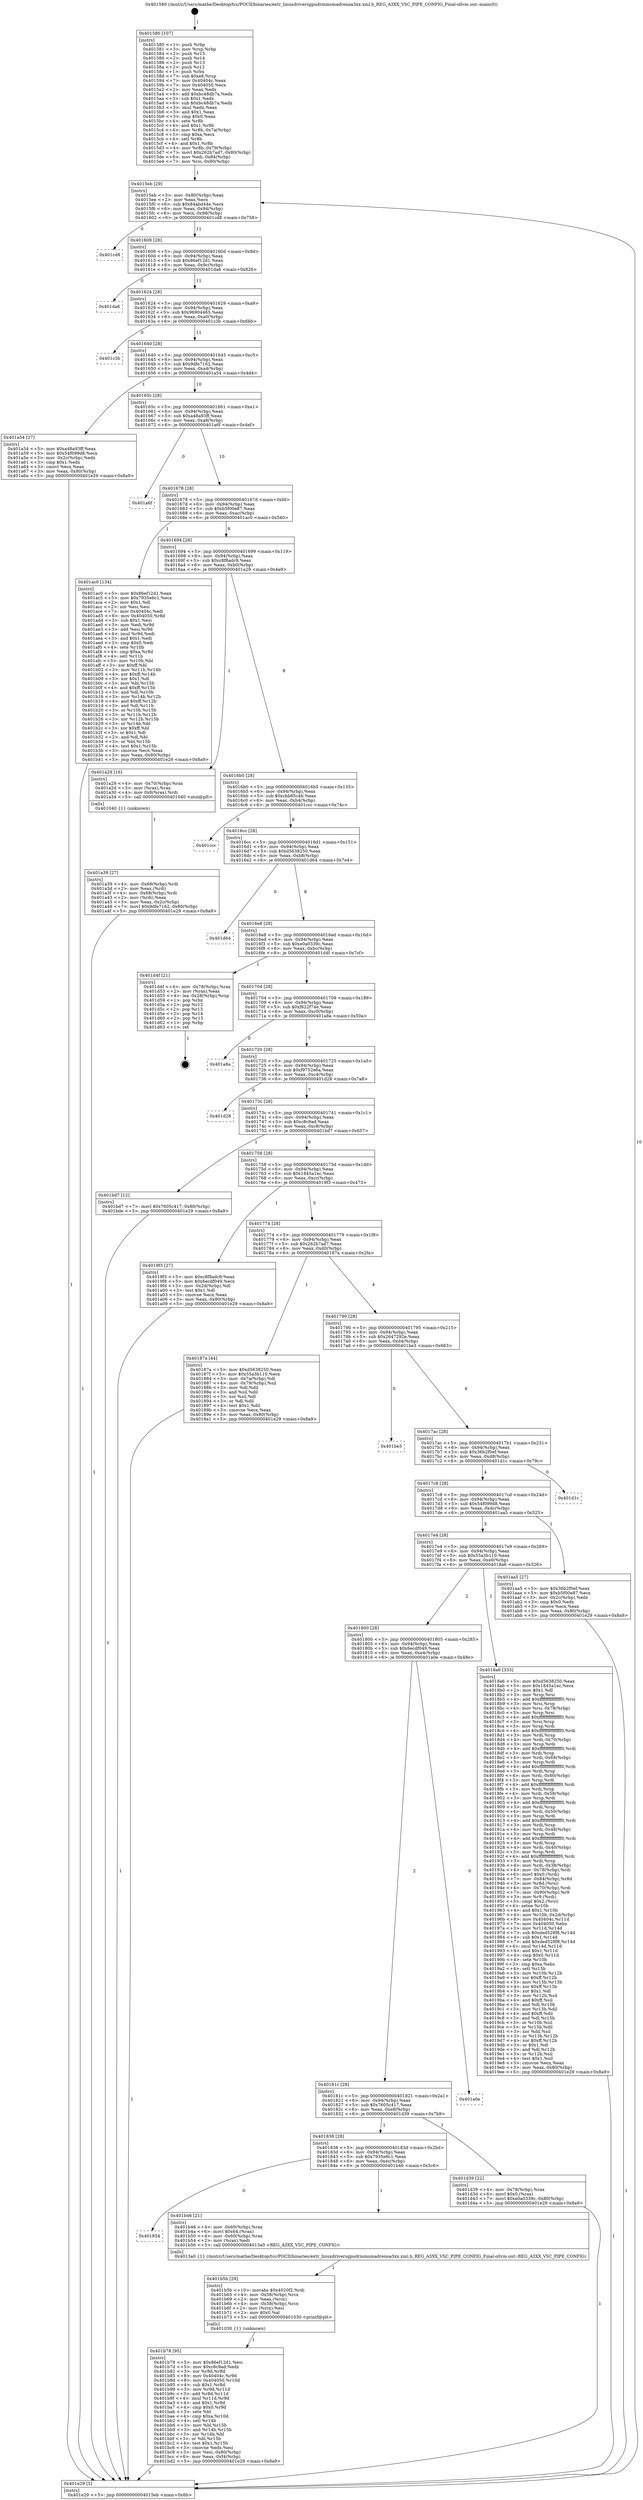 digraph "0x401580" {
  label = "0x401580 (/mnt/c/Users/mathe/Desktop/tcc/POCII/binaries/extr_linuxdriversgpudrmmsmadrenoa3xx.xml.h_REG_A3XX_VSC_PIPE_CONFIG_Final-ollvm.out::main(0))"
  labelloc = "t"
  node[shape=record]

  Entry [label="",width=0.3,height=0.3,shape=circle,fillcolor=black,style=filled]
  "0x4015eb" [label="{
     0x4015eb [29]\l
     | [instrs]\l
     &nbsp;&nbsp;0x4015eb \<+3\>: mov -0x80(%rbp),%eax\l
     &nbsp;&nbsp;0x4015ee \<+2\>: mov %eax,%ecx\l
     &nbsp;&nbsp;0x4015f0 \<+6\>: sub $0x84abd44e,%ecx\l
     &nbsp;&nbsp;0x4015f6 \<+6\>: mov %eax,-0x94(%rbp)\l
     &nbsp;&nbsp;0x4015fc \<+6\>: mov %ecx,-0x98(%rbp)\l
     &nbsp;&nbsp;0x401602 \<+6\>: je 0000000000401cd8 \<main+0x758\>\l
  }"]
  "0x401cd8" [label="{
     0x401cd8\l
  }", style=dashed]
  "0x401608" [label="{
     0x401608 [28]\l
     | [instrs]\l
     &nbsp;&nbsp;0x401608 \<+5\>: jmp 000000000040160d \<main+0x8d\>\l
     &nbsp;&nbsp;0x40160d \<+6\>: mov -0x94(%rbp),%eax\l
     &nbsp;&nbsp;0x401613 \<+5\>: sub $0x86ef12d1,%eax\l
     &nbsp;&nbsp;0x401618 \<+6\>: mov %eax,-0x9c(%rbp)\l
     &nbsp;&nbsp;0x40161e \<+6\>: je 0000000000401da6 \<main+0x826\>\l
  }"]
  Exit [label="",width=0.3,height=0.3,shape=circle,fillcolor=black,style=filled,peripheries=2]
  "0x401da6" [label="{
     0x401da6\l
  }", style=dashed]
  "0x401624" [label="{
     0x401624 [28]\l
     | [instrs]\l
     &nbsp;&nbsp;0x401624 \<+5\>: jmp 0000000000401629 \<main+0xa9\>\l
     &nbsp;&nbsp;0x401629 \<+6\>: mov -0x94(%rbp),%eax\l
     &nbsp;&nbsp;0x40162f \<+5\>: sub $0x96904465,%eax\l
     &nbsp;&nbsp;0x401634 \<+6\>: mov %eax,-0xa0(%rbp)\l
     &nbsp;&nbsp;0x40163a \<+6\>: je 0000000000401c3b \<main+0x6bb\>\l
  }"]
  "0x401b78" [label="{
     0x401b78 [95]\l
     | [instrs]\l
     &nbsp;&nbsp;0x401b78 \<+5\>: mov $0x86ef12d1,%esi\l
     &nbsp;&nbsp;0x401b7d \<+5\>: mov $0xc8c9ad,%edx\l
     &nbsp;&nbsp;0x401b82 \<+3\>: xor %r8d,%r8d\l
     &nbsp;&nbsp;0x401b85 \<+8\>: mov 0x40404c,%r9d\l
     &nbsp;&nbsp;0x401b8d \<+8\>: mov 0x404050,%r10d\l
     &nbsp;&nbsp;0x401b95 \<+4\>: sub $0x1,%r8d\l
     &nbsp;&nbsp;0x401b99 \<+3\>: mov %r9d,%r11d\l
     &nbsp;&nbsp;0x401b9c \<+3\>: add %r8d,%r11d\l
     &nbsp;&nbsp;0x401b9f \<+4\>: imul %r11d,%r9d\l
     &nbsp;&nbsp;0x401ba3 \<+4\>: and $0x1,%r9d\l
     &nbsp;&nbsp;0x401ba7 \<+4\>: cmp $0x0,%r9d\l
     &nbsp;&nbsp;0x401bab \<+3\>: sete %bl\l
     &nbsp;&nbsp;0x401bae \<+4\>: cmp $0xa,%r10d\l
     &nbsp;&nbsp;0x401bb2 \<+4\>: setl %r14b\l
     &nbsp;&nbsp;0x401bb6 \<+3\>: mov %bl,%r15b\l
     &nbsp;&nbsp;0x401bb9 \<+3\>: and %r14b,%r15b\l
     &nbsp;&nbsp;0x401bbc \<+3\>: xor %r14b,%bl\l
     &nbsp;&nbsp;0x401bbf \<+3\>: or %bl,%r15b\l
     &nbsp;&nbsp;0x401bc2 \<+4\>: test $0x1,%r15b\l
     &nbsp;&nbsp;0x401bc6 \<+3\>: cmovne %edx,%esi\l
     &nbsp;&nbsp;0x401bc9 \<+3\>: mov %esi,-0x80(%rbp)\l
     &nbsp;&nbsp;0x401bcc \<+6\>: mov %eax,-0xf4(%rbp)\l
     &nbsp;&nbsp;0x401bd2 \<+5\>: jmp 0000000000401e29 \<main+0x8a9\>\l
  }"]
  "0x401c3b" [label="{
     0x401c3b\l
  }", style=dashed]
  "0x401640" [label="{
     0x401640 [28]\l
     | [instrs]\l
     &nbsp;&nbsp;0x401640 \<+5\>: jmp 0000000000401645 \<main+0xc5\>\l
     &nbsp;&nbsp;0x401645 \<+6\>: mov -0x94(%rbp),%eax\l
     &nbsp;&nbsp;0x40164b \<+5\>: sub $0x9dfe7162,%eax\l
     &nbsp;&nbsp;0x401650 \<+6\>: mov %eax,-0xa4(%rbp)\l
     &nbsp;&nbsp;0x401656 \<+6\>: je 0000000000401a54 \<main+0x4d4\>\l
  }"]
  "0x401b5b" [label="{
     0x401b5b [29]\l
     | [instrs]\l
     &nbsp;&nbsp;0x401b5b \<+10\>: movabs $0x4020f2,%rdi\l
     &nbsp;&nbsp;0x401b65 \<+4\>: mov -0x58(%rbp),%rcx\l
     &nbsp;&nbsp;0x401b69 \<+2\>: mov %eax,(%rcx)\l
     &nbsp;&nbsp;0x401b6b \<+4\>: mov -0x58(%rbp),%rcx\l
     &nbsp;&nbsp;0x401b6f \<+2\>: mov (%rcx),%esi\l
     &nbsp;&nbsp;0x401b71 \<+2\>: mov $0x0,%al\l
     &nbsp;&nbsp;0x401b73 \<+5\>: call 0000000000401030 \<printf@plt\>\l
     | [calls]\l
     &nbsp;&nbsp;0x401030 \{1\} (unknown)\l
  }"]
  "0x401a54" [label="{
     0x401a54 [27]\l
     | [instrs]\l
     &nbsp;&nbsp;0x401a54 \<+5\>: mov $0xa48a93ff,%eax\l
     &nbsp;&nbsp;0x401a59 \<+5\>: mov $0x54f099d8,%ecx\l
     &nbsp;&nbsp;0x401a5e \<+3\>: mov -0x2c(%rbp),%edx\l
     &nbsp;&nbsp;0x401a61 \<+3\>: cmp $0x1,%edx\l
     &nbsp;&nbsp;0x401a64 \<+3\>: cmovl %ecx,%eax\l
     &nbsp;&nbsp;0x401a67 \<+3\>: mov %eax,-0x80(%rbp)\l
     &nbsp;&nbsp;0x401a6a \<+5\>: jmp 0000000000401e29 \<main+0x8a9\>\l
  }"]
  "0x40165c" [label="{
     0x40165c [28]\l
     | [instrs]\l
     &nbsp;&nbsp;0x40165c \<+5\>: jmp 0000000000401661 \<main+0xe1\>\l
     &nbsp;&nbsp;0x401661 \<+6\>: mov -0x94(%rbp),%eax\l
     &nbsp;&nbsp;0x401667 \<+5\>: sub $0xa48a93ff,%eax\l
     &nbsp;&nbsp;0x40166c \<+6\>: mov %eax,-0xa8(%rbp)\l
     &nbsp;&nbsp;0x401672 \<+6\>: je 0000000000401a6f \<main+0x4ef\>\l
  }"]
  "0x401854" [label="{
     0x401854\l
  }", style=dashed]
  "0x401a6f" [label="{
     0x401a6f\l
  }", style=dashed]
  "0x401678" [label="{
     0x401678 [28]\l
     | [instrs]\l
     &nbsp;&nbsp;0x401678 \<+5\>: jmp 000000000040167d \<main+0xfd\>\l
     &nbsp;&nbsp;0x40167d \<+6\>: mov -0x94(%rbp),%eax\l
     &nbsp;&nbsp;0x401683 \<+5\>: sub $0xb5f00e87,%eax\l
     &nbsp;&nbsp;0x401688 \<+6\>: mov %eax,-0xac(%rbp)\l
     &nbsp;&nbsp;0x40168e \<+6\>: je 0000000000401ac0 \<main+0x540\>\l
  }"]
  "0x401b46" [label="{
     0x401b46 [21]\l
     | [instrs]\l
     &nbsp;&nbsp;0x401b46 \<+4\>: mov -0x60(%rbp),%rax\l
     &nbsp;&nbsp;0x401b4a \<+6\>: movl $0x64,(%rax)\l
     &nbsp;&nbsp;0x401b50 \<+4\>: mov -0x60(%rbp),%rax\l
     &nbsp;&nbsp;0x401b54 \<+2\>: mov (%rax),%edi\l
     &nbsp;&nbsp;0x401b56 \<+5\>: call 00000000004013a0 \<REG_A3XX_VSC_PIPE_CONFIG\>\l
     | [calls]\l
     &nbsp;&nbsp;0x4013a0 \{1\} (/mnt/c/Users/mathe/Desktop/tcc/POCII/binaries/extr_linuxdriversgpudrmmsmadrenoa3xx.xml.h_REG_A3XX_VSC_PIPE_CONFIG_Final-ollvm.out::REG_A3XX_VSC_PIPE_CONFIG)\l
  }"]
  "0x401ac0" [label="{
     0x401ac0 [134]\l
     | [instrs]\l
     &nbsp;&nbsp;0x401ac0 \<+5\>: mov $0x86ef12d1,%eax\l
     &nbsp;&nbsp;0x401ac5 \<+5\>: mov $0x7935e6c1,%ecx\l
     &nbsp;&nbsp;0x401aca \<+2\>: mov $0x1,%dl\l
     &nbsp;&nbsp;0x401acc \<+2\>: xor %esi,%esi\l
     &nbsp;&nbsp;0x401ace \<+7\>: mov 0x40404c,%edi\l
     &nbsp;&nbsp;0x401ad5 \<+8\>: mov 0x404050,%r8d\l
     &nbsp;&nbsp;0x401add \<+3\>: sub $0x1,%esi\l
     &nbsp;&nbsp;0x401ae0 \<+3\>: mov %edi,%r9d\l
     &nbsp;&nbsp;0x401ae3 \<+3\>: add %esi,%r9d\l
     &nbsp;&nbsp;0x401ae6 \<+4\>: imul %r9d,%edi\l
     &nbsp;&nbsp;0x401aea \<+3\>: and $0x1,%edi\l
     &nbsp;&nbsp;0x401aed \<+3\>: cmp $0x0,%edi\l
     &nbsp;&nbsp;0x401af0 \<+4\>: sete %r10b\l
     &nbsp;&nbsp;0x401af4 \<+4\>: cmp $0xa,%r8d\l
     &nbsp;&nbsp;0x401af8 \<+4\>: setl %r11b\l
     &nbsp;&nbsp;0x401afc \<+3\>: mov %r10b,%bl\l
     &nbsp;&nbsp;0x401aff \<+3\>: xor $0xff,%bl\l
     &nbsp;&nbsp;0x401b02 \<+3\>: mov %r11b,%r14b\l
     &nbsp;&nbsp;0x401b05 \<+4\>: xor $0xff,%r14b\l
     &nbsp;&nbsp;0x401b09 \<+3\>: xor $0x1,%dl\l
     &nbsp;&nbsp;0x401b0c \<+3\>: mov %bl,%r15b\l
     &nbsp;&nbsp;0x401b0f \<+4\>: and $0xff,%r15b\l
     &nbsp;&nbsp;0x401b13 \<+3\>: and %dl,%r10b\l
     &nbsp;&nbsp;0x401b16 \<+3\>: mov %r14b,%r12b\l
     &nbsp;&nbsp;0x401b19 \<+4\>: and $0xff,%r12b\l
     &nbsp;&nbsp;0x401b1d \<+3\>: and %dl,%r11b\l
     &nbsp;&nbsp;0x401b20 \<+3\>: or %r10b,%r15b\l
     &nbsp;&nbsp;0x401b23 \<+3\>: or %r11b,%r12b\l
     &nbsp;&nbsp;0x401b26 \<+3\>: xor %r12b,%r15b\l
     &nbsp;&nbsp;0x401b29 \<+3\>: or %r14b,%bl\l
     &nbsp;&nbsp;0x401b2c \<+3\>: xor $0xff,%bl\l
     &nbsp;&nbsp;0x401b2f \<+3\>: or $0x1,%dl\l
     &nbsp;&nbsp;0x401b32 \<+2\>: and %dl,%bl\l
     &nbsp;&nbsp;0x401b34 \<+3\>: or %bl,%r15b\l
     &nbsp;&nbsp;0x401b37 \<+4\>: test $0x1,%r15b\l
     &nbsp;&nbsp;0x401b3b \<+3\>: cmovne %ecx,%eax\l
     &nbsp;&nbsp;0x401b3e \<+3\>: mov %eax,-0x80(%rbp)\l
     &nbsp;&nbsp;0x401b41 \<+5\>: jmp 0000000000401e29 \<main+0x8a9\>\l
  }"]
  "0x401694" [label="{
     0x401694 [28]\l
     | [instrs]\l
     &nbsp;&nbsp;0x401694 \<+5\>: jmp 0000000000401699 \<main+0x119\>\l
     &nbsp;&nbsp;0x401699 \<+6\>: mov -0x94(%rbp),%eax\l
     &nbsp;&nbsp;0x40169f \<+5\>: sub $0xc8f8adc9,%eax\l
     &nbsp;&nbsp;0x4016a4 \<+6\>: mov %eax,-0xb0(%rbp)\l
     &nbsp;&nbsp;0x4016aa \<+6\>: je 0000000000401a29 \<main+0x4a9\>\l
  }"]
  "0x401838" [label="{
     0x401838 [28]\l
     | [instrs]\l
     &nbsp;&nbsp;0x401838 \<+5\>: jmp 000000000040183d \<main+0x2bd\>\l
     &nbsp;&nbsp;0x40183d \<+6\>: mov -0x94(%rbp),%eax\l
     &nbsp;&nbsp;0x401843 \<+5\>: sub $0x7935e6c1,%eax\l
     &nbsp;&nbsp;0x401848 \<+6\>: mov %eax,-0xec(%rbp)\l
     &nbsp;&nbsp;0x40184e \<+6\>: je 0000000000401b46 \<main+0x5c6\>\l
  }"]
  "0x401a29" [label="{
     0x401a29 [16]\l
     | [instrs]\l
     &nbsp;&nbsp;0x401a29 \<+4\>: mov -0x70(%rbp),%rax\l
     &nbsp;&nbsp;0x401a2d \<+3\>: mov (%rax),%rax\l
     &nbsp;&nbsp;0x401a30 \<+4\>: mov 0x8(%rax),%rdi\l
     &nbsp;&nbsp;0x401a34 \<+5\>: call 0000000000401040 \<atoi@plt\>\l
     | [calls]\l
     &nbsp;&nbsp;0x401040 \{1\} (unknown)\l
  }"]
  "0x4016b0" [label="{
     0x4016b0 [28]\l
     | [instrs]\l
     &nbsp;&nbsp;0x4016b0 \<+5\>: jmp 00000000004016b5 \<main+0x135\>\l
     &nbsp;&nbsp;0x4016b5 \<+6\>: mov -0x94(%rbp),%eax\l
     &nbsp;&nbsp;0x4016bb \<+5\>: sub $0xcbb85c4b,%eax\l
     &nbsp;&nbsp;0x4016c0 \<+6\>: mov %eax,-0xb4(%rbp)\l
     &nbsp;&nbsp;0x4016c6 \<+6\>: je 0000000000401ccc \<main+0x74c\>\l
  }"]
  "0x401d39" [label="{
     0x401d39 [22]\l
     | [instrs]\l
     &nbsp;&nbsp;0x401d39 \<+4\>: mov -0x78(%rbp),%rax\l
     &nbsp;&nbsp;0x401d3d \<+6\>: movl $0x0,(%rax)\l
     &nbsp;&nbsp;0x401d43 \<+7\>: movl $0xe0a0339c,-0x80(%rbp)\l
     &nbsp;&nbsp;0x401d4a \<+5\>: jmp 0000000000401e29 \<main+0x8a9\>\l
  }"]
  "0x401ccc" [label="{
     0x401ccc\l
  }", style=dashed]
  "0x4016cc" [label="{
     0x4016cc [28]\l
     | [instrs]\l
     &nbsp;&nbsp;0x4016cc \<+5\>: jmp 00000000004016d1 \<main+0x151\>\l
     &nbsp;&nbsp;0x4016d1 \<+6\>: mov -0x94(%rbp),%eax\l
     &nbsp;&nbsp;0x4016d7 \<+5\>: sub $0xd5638250,%eax\l
     &nbsp;&nbsp;0x4016dc \<+6\>: mov %eax,-0xb8(%rbp)\l
     &nbsp;&nbsp;0x4016e2 \<+6\>: je 0000000000401d64 \<main+0x7e4\>\l
  }"]
  "0x40181c" [label="{
     0x40181c [28]\l
     | [instrs]\l
     &nbsp;&nbsp;0x40181c \<+5\>: jmp 0000000000401821 \<main+0x2a1\>\l
     &nbsp;&nbsp;0x401821 \<+6\>: mov -0x94(%rbp),%eax\l
     &nbsp;&nbsp;0x401827 \<+5\>: sub $0x7605c417,%eax\l
     &nbsp;&nbsp;0x40182c \<+6\>: mov %eax,-0xe8(%rbp)\l
     &nbsp;&nbsp;0x401832 \<+6\>: je 0000000000401d39 \<main+0x7b9\>\l
  }"]
  "0x401d64" [label="{
     0x401d64\l
  }", style=dashed]
  "0x4016e8" [label="{
     0x4016e8 [28]\l
     | [instrs]\l
     &nbsp;&nbsp;0x4016e8 \<+5\>: jmp 00000000004016ed \<main+0x16d\>\l
     &nbsp;&nbsp;0x4016ed \<+6\>: mov -0x94(%rbp),%eax\l
     &nbsp;&nbsp;0x4016f3 \<+5\>: sub $0xe0a0339c,%eax\l
     &nbsp;&nbsp;0x4016f8 \<+6\>: mov %eax,-0xbc(%rbp)\l
     &nbsp;&nbsp;0x4016fe \<+6\>: je 0000000000401d4f \<main+0x7cf\>\l
  }"]
  "0x401a0e" [label="{
     0x401a0e\l
  }", style=dashed]
  "0x401d4f" [label="{
     0x401d4f [21]\l
     | [instrs]\l
     &nbsp;&nbsp;0x401d4f \<+4\>: mov -0x78(%rbp),%rax\l
     &nbsp;&nbsp;0x401d53 \<+2\>: mov (%rax),%eax\l
     &nbsp;&nbsp;0x401d55 \<+4\>: lea -0x28(%rbp),%rsp\l
     &nbsp;&nbsp;0x401d59 \<+1\>: pop %rbx\l
     &nbsp;&nbsp;0x401d5a \<+2\>: pop %r12\l
     &nbsp;&nbsp;0x401d5c \<+2\>: pop %r13\l
     &nbsp;&nbsp;0x401d5e \<+2\>: pop %r14\l
     &nbsp;&nbsp;0x401d60 \<+2\>: pop %r15\l
     &nbsp;&nbsp;0x401d62 \<+1\>: pop %rbp\l
     &nbsp;&nbsp;0x401d63 \<+1\>: ret\l
  }"]
  "0x401704" [label="{
     0x401704 [28]\l
     | [instrs]\l
     &nbsp;&nbsp;0x401704 \<+5\>: jmp 0000000000401709 \<main+0x189\>\l
     &nbsp;&nbsp;0x401709 \<+6\>: mov -0x94(%rbp),%eax\l
     &nbsp;&nbsp;0x40170f \<+5\>: sub $0xf622f74e,%eax\l
     &nbsp;&nbsp;0x401714 \<+6\>: mov %eax,-0xc0(%rbp)\l
     &nbsp;&nbsp;0x40171a \<+6\>: je 0000000000401a8a \<main+0x50a\>\l
  }"]
  "0x401a39" [label="{
     0x401a39 [27]\l
     | [instrs]\l
     &nbsp;&nbsp;0x401a39 \<+4\>: mov -0x68(%rbp),%rdi\l
     &nbsp;&nbsp;0x401a3d \<+2\>: mov %eax,(%rdi)\l
     &nbsp;&nbsp;0x401a3f \<+4\>: mov -0x68(%rbp),%rdi\l
     &nbsp;&nbsp;0x401a43 \<+2\>: mov (%rdi),%eax\l
     &nbsp;&nbsp;0x401a45 \<+3\>: mov %eax,-0x2c(%rbp)\l
     &nbsp;&nbsp;0x401a48 \<+7\>: movl $0x9dfe7162,-0x80(%rbp)\l
     &nbsp;&nbsp;0x401a4f \<+5\>: jmp 0000000000401e29 \<main+0x8a9\>\l
  }"]
  "0x401a8a" [label="{
     0x401a8a\l
  }", style=dashed]
  "0x401720" [label="{
     0x401720 [28]\l
     | [instrs]\l
     &nbsp;&nbsp;0x401720 \<+5\>: jmp 0000000000401725 \<main+0x1a5\>\l
     &nbsp;&nbsp;0x401725 \<+6\>: mov -0x94(%rbp),%eax\l
     &nbsp;&nbsp;0x40172b \<+5\>: sub $0xf9752e6a,%eax\l
     &nbsp;&nbsp;0x401730 \<+6\>: mov %eax,-0xc4(%rbp)\l
     &nbsp;&nbsp;0x401736 \<+6\>: je 0000000000401d28 \<main+0x7a8\>\l
  }"]
  "0x401800" [label="{
     0x401800 [28]\l
     | [instrs]\l
     &nbsp;&nbsp;0x401800 \<+5\>: jmp 0000000000401805 \<main+0x285\>\l
     &nbsp;&nbsp;0x401805 \<+6\>: mov -0x94(%rbp),%eax\l
     &nbsp;&nbsp;0x40180b \<+5\>: sub $0x6ecdf049,%eax\l
     &nbsp;&nbsp;0x401810 \<+6\>: mov %eax,-0xe4(%rbp)\l
     &nbsp;&nbsp;0x401816 \<+6\>: je 0000000000401a0e \<main+0x48e\>\l
  }"]
  "0x401d28" [label="{
     0x401d28\l
  }", style=dashed]
  "0x40173c" [label="{
     0x40173c [28]\l
     | [instrs]\l
     &nbsp;&nbsp;0x40173c \<+5\>: jmp 0000000000401741 \<main+0x1c1\>\l
     &nbsp;&nbsp;0x401741 \<+6\>: mov -0x94(%rbp),%eax\l
     &nbsp;&nbsp;0x401747 \<+5\>: sub $0xc8c9ad,%eax\l
     &nbsp;&nbsp;0x40174c \<+6\>: mov %eax,-0xc8(%rbp)\l
     &nbsp;&nbsp;0x401752 \<+6\>: je 0000000000401bd7 \<main+0x657\>\l
  }"]
  "0x4018a6" [label="{
     0x4018a6 [333]\l
     | [instrs]\l
     &nbsp;&nbsp;0x4018a6 \<+5\>: mov $0xd5638250,%eax\l
     &nbsp;&nbsp;0x4018ab \<+5\>: mov $0x1845a1ec,%ecx\l
     &nbsp;&nbsp;0x4018b0 \<+2\>: mov $0x1,%dl\l
     &nbsp;&nbsp;0x4018b2 \<+3\>: mov %rsp,%rsi\l
     &nbsp;&nbsp;0x4018b5 \<+4\>: add $0xfffffffffffffff0,%rsi\l
     &nbsp;&nbsp;0x4018b9 \<+3\>: mov %rsi,%rsp\l
     &nbsp;&nbsp;0x4018bc \<+4\>: mov %rsi,-0x78(%rbp)\l
     &nbsp;&nbsp;0x4018c0 \<+3\>: mov %rsp,%rsi\l
     &nbsp;&nbsp;0x4018c3 \<+4\>: add $0xfffffffffffffff0,%rsi\l
     &nbsp;&nbsp;0x4018c7 \<+3\>: mov %rsi,%rsp\l
     &nbsp;&nbsp;0x4018ca \<+3\>: mov %rsp,%rdi\l
     &nbsp;&nbsp;0x4018cd \<+4\>: add $0xfffffffffffffff0,%rdi\l
     &nbsp;&nbsp;0x4018d1 \<+3\>: mov %rdi,%rsp\l
     &nbsp;&nbsp;0x4018d4 \<+4\>: mov %rdi,-0x70(%rbp)\l
     &nbsp;&nbsp;0x4018d8 \<+3\>: mov %rsp,%rdi\l
     &nbsp;&nbsp;0x4018db \<+4\>: add $0xfffffffffffffff0,%rdi\l
     &nbsp;&nbsp;0x4018df \<+3\>: mov %rdi,%rsp\l
     &nbsp;&nbsp;0x4018e2 \<+4\>: mov %rdi,-0x68(%rbp)\l
     &nbsp;&nbsp;0x4018e6 \<+3\>: mov %rsp,%rdi\l
     &nbsp;&nbsp;0x4018e9 \<+4\>: add $0xfffffffffffffff0,%rdi\l
     &nbsp;&nbsp;0x4018ed \<+3\>: mov %rdi,%rsp\l
     &nbsp;&nbsp;0x4018f0 \<+4\>: mov %rdi,-0x60(%rbp)\l
     &nbsp;&nbsp;0x4018f4 \<+3\>: mov %rsp,%rdi\l
     &nbsp;&nbsp;0x4018f7 \<+4\>: add $0xfffffffffffffff0,%rdi\l
     &nbsp;&nbsp;0x4018fb \<+3\>: mov %rdi,%rsp\l
     &nbsp;&nbsp;0x4018fe \<+4\>: mov %rdi,-0x58(%rbp)\l
     &nbsp;&nbsp;0x401902 \<+3\>: mov %rsp,%rdi\l
     &nbsp;&nbsp;0x401905 \<+4\>: add $0xfffffffffffffff0,%rdi\l
     &nbsp;&nbsp;0x401909 \<+3\>: mov %rdi,%rsp\l
     &nbsp;&nbsp;0x40190c \<+4\>: mov %rdi,-0x50(%rbp)\l
     &nbsp;&nbsp;0x401910 \<+3\>: mov %rsp,%rdi\l
     &nbsp;&nbsp;0x401913 \<+4\>: add $0xfffffffffffffff0,%rdi\l
     &nbsp;&nbsp;0x401917 \<+3\>: mov %rdi,%rsp\l
     &nbsp;&nbsp;0x40191a \<+4\>: mov %rdi,-0x48(%rbp)\l
     &nbsp;&nbsp;0x40191e \<+3\>: mov %rsp,%rdi\l
     &nbsp;&nbsp;0x401921 \<+4\>: add $0xfffffffffffffff0,%rdi\l
     &nbsp;&nbsp;0x401925 \<+3\>: mov %rdi,%rsp\l
     &nbsp;&nbsp;0x401928 \<+4\>: mov %rdi,-0x40(%rbp)\l
     &nbsp;&nbsp;0x40192c \<+3\>: mov %rsp,%rdi\l
     &nbsp;&nbsp;0x40192f \<+4\>: add $0xfffffffffffffff0,%rdi\l
     &nbsp;&nbsp;0x401933 \<+3\>: mov %rdi,%rsp\l
     &nbsp;&nbsp;0x401936 \<+4\>: mov %rdi,-0x38(%rbp)\l
     &nbsp;&nbsp;0x40193a \<+4\>: mov -0x78(%rbp),%rdi\l
     &nbsp;&nbsp;0x40193e \<+6\>: movl $0x0,(%rdi)\l
     &nbsp;&nbsp;0x401944 \<+7\>: mov -0x84(%rbp),%r8d\l
     &nbsp;&nbsp;0x40194b \<+3\>: mov %r8d,(%rsi)\l
     &nbsp;&nbsp;0x40194e \<+4\>: mov -0x70(%rbp),%rdi\l
     &nbsp;&nbsp;0x401952 \<+7\>: mov -0x90(%rbp),%r9\l
     &nbsp;&nbsp;0x401959 \<+3\>: mov %r9,(%rdi)\l
     &nbsp;&nbsp;0x40195c \<+3\>: cmpl $0x2,(%rsi)\l
     &nbsp;&nbsp;0x40195f \<+4\>: setne %r10b\l
     &nbsp;&nbsp;0x401963 \<+4\>: and $0x1,%r10b\l
     &nbsp;&nbsp;0x401967 \<+4\>: mov %r10b,-0x2d(%rbp)\l
     &nbsp;&nbsp;0x40196b \<+8\>: mov 0x40404c,%r11d\l
     &nbsp;&nbsp;0x401973 \<+7\>: mov 0x404050,%ebx\l
     &nbsp;&nbsp;0x40197a \<+3\>: mov %r11d,%r14d\l
     &nbsp;&nbsp;0x40197d \<+7\>: sub $0xded528f8,%r14d\l
     &nbsp;&nbsp;0x401984 \<+4\>: sub $0x1,%r14d\l
     &nbsp;&nbsp;0x401988 \<+7\>: add $0xded528f8,%r14d\l
     &nbsp;&nbsp;0x40198f \<+4\>: imul %r14d,%r11d\l
     &nbsp;&nbsp;0x401993 \<+4\>: and $0x1,%r11d\l
     &nbsp;&nbsp;0x401997 \<+4\>: cmp $0x0,%r11d\l
     &nbsp;&nbsp;0x40199b \<+4\>: sete %r10b\l
     &nbsp;&nbsp;0x40199f \<+3\>: cmp $0xa,%ebx\l
     &nbsp;&nbsp;0x4019a2 \<+4\>: setl %r15b\l
     &nbsp;&nbsp;0x4019a6 \<+3\>: mov %r10b,%r12b\l
     &nbsp;&nbsp;0x4019a9 \<+4\>: xor $0xff,%r12b\l
     &nbsp;&nbsp;0x4019ad \<+3\>: mov %r15b,%r13b\l
     &nbsp;&nbsp;0x4019b0 \<+4\>: xor $0xff,%r13b\l
     &nbsp;&nbsp;0x4019b4 \<+3\>: xor $0x1,%dl\l
     &nbsp;&nbsp;0x4019b7 \<+3\>: mov %r12b,%sil\l
     &nbsp;&nbsp;0x4019ba \<+4\>: and $0xff,%sil\l
     &nbsp;&nbsp;0x4019be \<+3\>: and %dl,%r10b\l
     &nbsp;&nbsp;0x4019c1 \<+3\>: mov %r13b,%dil\l
     &nbsp;&nbsp;0x4019c4 \<+4\>: and $0xff,%dil\l
     &nbsp;&nbsp;0x4019c8 \<+3\>: and %dl,%r15b\l
     &nbsp;&nbsp;0x4019cb \<+3\>: or %r10b,%sil\l
     &nbsp;&nbsp;0x4019ce \<+3\>: or %r15b,%dil\l
     &nbsp;&nbsp;0x4019d1 \<+3\>: xor %dil,%sil\l
     &nbsp;&nbsp;0x4019d4 \<+3\>: or %r13b,%r12b\l
     &nbsp;&nbsp;0x4019d7 \<+4\>: xor $0xff,%r12b\l
     &nbsp;&nbsp;0x4019db \<+3\>: or $0x1,%dl\l
     &nbsp;&nbsp;0x4019de \<+3\>: and %dl,%r12b\l
     &nbsp;&nbsp;0x4019e1 \<+3\>: or %r12b,%sil\l
     &nbsp;&nbsp;0x4019e4 \<+4\>: test $0x1,%sil\l
     &nbsp;&nbsp;0x4019e8 \<+3\>: cmovne %ecx,%eax\l
     &nbsp;&nbsp;0x4019eb \<+3\>: mov %eax,-0x80(%rbp)\l
     &nbsp;&nbsp;0x4019ee \<+5\>: jmp 0000000000401e29 \<main+0x8a9\>\l
  }"]
  "0x401bd7" [label="{
     0x401bd7 [12]\l
     | [instrs]\l
     &nbsp;&nbsp;0x401bd7 \<+7\>: movl $0x7605c417,-0x80(%rbp)\l
     &nbsp;&nbsp;0x401bde \<+5\>: jmp 0000000000401e29 \<main+0x8a9\>\l
  }"]
  "0x401758" [label="{
     0x401758 [28]\l
     | [instrs]\l
     &nbsp;&nbsp;0x401758 \<+5\>: jmp 000000000040175d \<main+0x1dd\>\l
     &nbsp;&nbsp;0x40175d \<+6\>: mov -0x94(%rbp),%eax\l
     &nbsp;&nbsp;0x401763 \<+5\>: sub $0x1845a1ec,%eax\l
     &nbsp;&nbsp;0x401768 \<+6\>: mov %eax,-0xcc(%rbp)\l
     &nbsp;&nbsp;0x40176e \<+6\>: je 00000000004019f3 \<main+0x473\>\l
  }"]
  "0x4017e4" [label="{
     0x4017e4 [28]\l
     | [instrs]\l
     &nbsp;&nbsp;0x4017e4 \<+5\>: jmp 00000000004017e9 \<main+0x269\>\l
     &nbsp;&nbsp;0x4017e9 \<+6\>: mov -0x94(%rbp),%eax\l
     &nbsp;&nbsp;0x4017ef \<+5\>: sub $0x55a3b110,%eax\l
     &nbsp;&nbsp;0x4017f4 \<+6\>: mov %eax,-0xe0(%rbp)\l
     &nbsp;&nbsp;0x4017fa \<+6\>: je 00000000004018a6 \<main+0x326\>\l
  }"]
  "0x4019f3" [label="{
     0x4019f3 [27]\l
     | [instrs]\l
     &nbsp;&nbsp;0x4019f3 \<+5\>: mov $0xc8f8adc9,%eax\l
     &nbsp;&nbsp;0x4019f8 \<+5\>: mov $0x6ecdf049,%ecx\l
     &nbsp;&nbsp;0x4019fd \<+3\>: mov -0x2d(%rbp),%dl\l
     &nbsp;&nbsp;0x401a00 \<+3\>: test $0x1,%dl\l
     &nbsp;&nbsp;0x401a03 \<+3\>: cmovne %ecx,%eax\l
     &nbsp;&nbsp;0x401a06 \<+3\>: mov %eax,-0x80(%rbp)\l
     &nbsp;&nbsp;0x401a09 \<+5\>: jmp 0000000000401e29 \<main+0x8a9\>\l
  }"]
  "0x401774" [label="{
     0x401774 [28]\l
     | [instrs]\l
     &nbsp;&nbsp;0x401774 \<+5\>: jmp 0000000000401779 \<main+0x1f9\>\l
     &nbsp;&nbsp;0x401779 \<+6\>: mov -0x94(%rbp),%eax\l
     &nbsp;&nbsp;0x40177f \<+5\>: sub $0x262b7ad7,%eax\l
     &nbsp;&nbsp;0x401784 \<+6\>: mov %eax,-0xd0(%rbp)\l
     &nbsp;&nbsp;0x40178a \<+6\>: je 000000000040187a \<main+0x2fa\>\l
  }"]
  "0x401aa5" [label="{
     0x401aa5 [27]\l
     | [instrs]\l
     &nbsp;&nbsp;0x401aa5 \<+5\>: mov $0x36b2f0ef,%eax\l
     &nbsp;&nbsp;0x401aaa \<+5\>: mov $0xb5f00e87,%ecx\l
     &nbsp;&nbsp;0x401aaf \<+3\>: mov -0x2c(%rbp),%edx\l
     &nbsp;&nbsp;0x401ab2 \<+3\>: cmp $0x0,%edx\l
     &nbsp;&nbsp;0x401ab5 \<+3\>: cmove %ecx,%eax\l
     &nbsp;&nbsp;0x401ab8 \<+3\>: mov %eax,-0x80(%rbp)\l
     &nbsp;&nbsp;0x401abb \<+5\>: jmp 0000000000401e29 \<main+0x8a9\>\l
  }"]
  "0x40187a" [label="{
     0x40187a [44]\l
     | [instrs]\l
     &nbsp;&nbsp;0x40187a \<+5\>: mov $0xd5638250,%eax\l
     &nbsp;&nbsp;0x40187f \<+5\>: mov $0x55a3b110,%ecx\l
     &nbsp;&nbsp;0x401884 \<+3\>: mov -0x7a(%rbp),%dl\l
     &nbsp;&nbsp;0x401887 \<+4\>: mov -0x79(%rbp),%sil\l
     &nbsp;&nbsp;0x40188b \<+3\>: mov %dl,%dil\l
     &nbsp;&nbsp;0x40188e \<+3\>: and %sil,%dil\l
     &nbsp;&nbsp;0x401891 \<+3\>: xor %sil,%dl\l
     &nbsp;&nbsp;0x401894 \<+3\>: or %dl,%dil\l
     &nbsp;&nbsp;0x401897 \<+4\>: test $0x1,%dil\l
     &nbsp;&nbsp;0x40189b \<+3\>: cmovne %ecx,%eax\l
     &nbsp;&nbsp;0x40189e \<+3\>: mov %eax,-0x80(%rbp)\l
     &nbsp;&nbsp;0x4018a1 \<+5\>: jmp 0000000000401e29 \<main+0x8a9\>\l
  }"]
  "0x401790" [label="{
     0x401790 [28]\l
     | [instrs]\l
     &nbsp;&nbsp;0x401790 \<+5\>: jmp 0000000000401795 \<main+0x215\>\l
     &nbsp;&nbsp;0x401795 \<+6\>: mov -0x94(%rbp),%eax\l
     &nbsp;&nbsp;0x40179b \<+5\>: sub $0x2647292e,%eax\l
     &nbsp;&nbsp;0x4017a0 \<+6\>: mov %eax,-0xd4(%rbp)\l
     &nbsp;&nbsp;0x4017a6 \<+6\>: je 0000000000401be3 \<main+0x663\>\l
  }"]
  "0x401e29" [label="{
     0x401e29 [5]\l
     | [instrs]\l
     &nbsp;&nbsp;0x401e29 \<+5\>: jmp 00000000004015eb \<main+0x6b\>\l
  }"]
  "0x401580" [label="{
     0x401580 [107]\l
     | [instrs]\l
     &nbsp;&nbsp;0x401580 \<+1\>: push %rbp\l
     &nbsp;&nbsp;0x401581 \<+3\>: mov %rsp,%rbp\l
     &nbsp;&nbsp;0x401584 \<+2\>: push %r15\l
     &nbsp;&nbsp;0x401586 \<+2\>: push %r14\l
     &nbsp;&nbsp;0x401588 \<+2\>: push %r13\l
     &nbsp;&nbsp;0x40158a \<+2\>: push %r12\l
     &nbsp;&nbsp;0x40158c \<+1\>: push %rbx\l
     &nbsp;&nbsp;0x40158d \<+7\>: sub $0xe8,%rsp\l
     &nbsp;&nbsp;0x401594 \<+7\>: mov 0x40404c,%eax\l
     &nbsp;&nbsp;0x40159b \<+7\>: mov 0x404050,%ecx\l
     &nbsp;&nbsp;0x4015a2 \<+2\>: mov %eax,%edx\l
     &nbsp;&nbsp;0x4015a4 \<+6\>: add $0xbc48db7a,%edx\l
     &nbsp;&nbsp;0x4015aa \<+3\>: sub $0x1,%edx\l
     &nbsp;&nbsp;0x4015ad \<+6\>: sub $0xbc48db7a,%edx\l
     &nbsp;&nbsp;0x4015b3 \<+3\>: imul %edx,%eax\l
     &nbsp;&nbsp;0x4015b6 \<+3\>: and $0x1,%eax\l
     &nbsp;&nbsp;0x4015b9 \<+3\>: cmp $0x0,%eax\l
     &nbsp;&nbsp;0x4015bc \<+4\>: sete %r8b\l
     &nbsp;&nbsp;0x4015c0 \<+4\>: and $0x1,%r8b\l
     &nbsp;&nbsp;0x4015c4 \<+4\>: mov %r8b,-0x7a(%rbp)\l
     &nbsp;&nbsp;0x4015c8 \<+3\>: cmp $0xa,%ecx\l
     &nbsp;&nbsp;0x4015cb \<+4\>: setl %r8b\l
     &nbsp;&nbsp;0x4015cf \<+4\>: and $0x1,%r8b\l
     &nbsp;&nbsp;0x4015d3 \<+4\>: mov %r8b,-0x79(%rbp)\l
     &nbsp;&nbsp;0x4015d7 \<+7\>: movl $0x262b7ad7,-0x80(%rbp)\l
     &nbsp;&nbsp;0x4015de \<+6\>: mov %edi,-0x84(%rbp)\l
     &nbsp;&nbsp;0x4015e4 \<+7\>: mov %rsi,-0x90(%rbp)\l
  }"]
  "0x4017c8" [label="{
     0x4017c8 [28]\l
     | [instrs]\l
     &nbsp;&nbsp;0x4017c8 \<+5\>: jmp 00000000004017cd \<main+0x24d\>\l
     &nbsp;&nbsp;0x4017cd \<+6\>: mov -0x94(%rbp),%eax\l
     &nbsp;&nbsp;0x4017d3 \<+5\>: sub $0x54f099d8,%eax\l
     &nbsp;&nbsp;0x4017d8 \<+6\>: mov %eax,-0xdc(%rbp)\l
     &nbsp;&nbsp;0x4017de \<+6\>: je 0000000000401aa5 \<main+0x525\>\l
  }"]
  "0x401be3" [label="{
     0x401be3\l
  }", style=dashed]
  "0x4017ac" [label="{
     0x4017ac [28]\l
     | [instrs]\l
     &nbsp;&nbsp;0x4017ac \<+5\>: jmp 00000000004017b1 \<main+0x231\>\l
     &nbsp;&nbsp;0x4017b1 \<+6\>: mov -0x94(%rbp),%eax\l
     &nbsp;&nbsp;0x4017b7 \<+5\>: sub $0x36b2f0ef,%eax\l
     &nbsp;&nbsp;0x4017bc \<+6\>: mov %eax,-0xd8(%rbp)\l
     &nbsp;&nbsp;0x4017c2 \<+6\>: je 0000000000401d1c \<main+0x79c\>\l
  }"]
  "0x401d1c" [label="{
     0x401d1c\l
  }", style=dashed]
  Entry -> "0x401580" [label=" 1"]
  "0x4015eb" -> "0x401cd8" [label=" 0"]
  "0x4015eb" -> "0x401608" [label=" 11"]
  "0x401d4f" -> Exit [label=" 1"]
  "0x401608" -> "0x401da6" [label=" 0"]
  "0x401608" -> "0x401624" [label=" 11"]
  "0x401d39" -> "0x401e29" [label=" 1"]
  "0x401624" -> "0x401c3b" [label=" 0"]
  "0x401624" -> "0x401640" [label=" 11"]
  "0x401bd7" -> "0x401e29" [label=" 1"]
  "0x401640" -> "0x401a54" [label=" 1"]
  "0x401640" -> "0x40165c" [label=" 10"]
  "0x401b78" -> "0x401e29" [label=" 1"]
  "0x40165c" -> "0x401a6f" [label=" 0"]
  "0x40165c" -> "0x401678" [label=" 10"]
  "0x401b5b" -> "0x401b78" [label=" 1"]
  "0x401678" -> "0x401ac0" [label=" 1"]
  "0x401678" -> "0x401694" [label=" 9"]
  "0x401b46" -> "0x401b5b" [label=" 1"]
  "0x401694" -> "0x401a29" [label=" 1"]
  "0x401694" -> "0x4016b0" [label=" 8"]
  "0x401838" -> "0x401b46" [label=" 1"]
  "0x4016b0" -> "0x401ccc" [label=" 0"]
  "0x4016b0" -> "0x4016cc" [label=" 8"]
  "0x401838" -> "0x401854" [label=" 0"]
  "0x4016cc" -> "0x401d64" [label=" 0"]
  "0x4016cc" -> "0x4016e8" [label=" 8"]
  "0x40181c" -> "0x401d39" [label=" 1"]
  "0x4016e8" -> "0x401d4f" [label=" 1"]
  "0x4016e8" -> "0x401704" [label=" 7"]
  "0x40181c" -> "0x401838" [label=" 1"]
  "0x401704" -> "0x401a8a" [label=" 0"]
  "0x401704" -> "0x401720" [label=" 7"]
  "0x401800" -> "0x401a0e" [label=" 0"]
  "0x401720" -> "0x401d28" [label=" 0"]
  "0x401720" -> "0x40173c" [label=" 7"]
  "0x401ac0" -> "0x401e29" [label=" 1"]
  "0x40173c" -> "0x401bd7" [label=" 1"]
  "0x40173c" -> "0x401758" [label=" 6"]
  "0x401aa5" -> "0x401e29" [label=" 1"]
  "0x401758" -> "0x4019f3" [label=" 1"]
  "0x401758" -> "0x401774" [label=" 5"]
  "0x401a39" -> "0x401e29" [label=" 1"]
  "0x401774" -> "0x40187a" [label=" 1"]
  "0x401774" -> "0x401790" [label=" 4"]
  "0x40187a" -> "0x401e29" [label=" 1"]
  "0x401580" -> "0x4015eb" [label=" 1"]
  "0x401e29" -> "0x4015eb" [label=" 10"]
  "0x401a29" -> "0x401a39" [label=" 1"]
  "0x401790" -> "0x401be3" [label=" 0"]
  "0x401790" -> "0x4017ac" [label=" 4"]
  "0x4018a6" -> "0x401e29" [label=" 1"]
  "0x4017ac" -> "0x401d1c" [label=" 0"]
  "0x4017ac" -> "0x4017c8" [label=" 4"]
  "0x4019f3" -> "0x401e29" [label=" 1"]
  "0x4017c8" -> "0x401aa5" [label=" 1"]
  "0x4017c8" -> "0x4017e4" [label=" 3"]
  "0x401a54" -> "0x401e29" [label=" 1"]
  "0x4017e4" -> "0x4018a6" [label=" 1"]
  "0x4017e4" -> "0x401800" [label=" 2"]
  "0x401800" -> "0x40181c" [label=" 2"]
}
